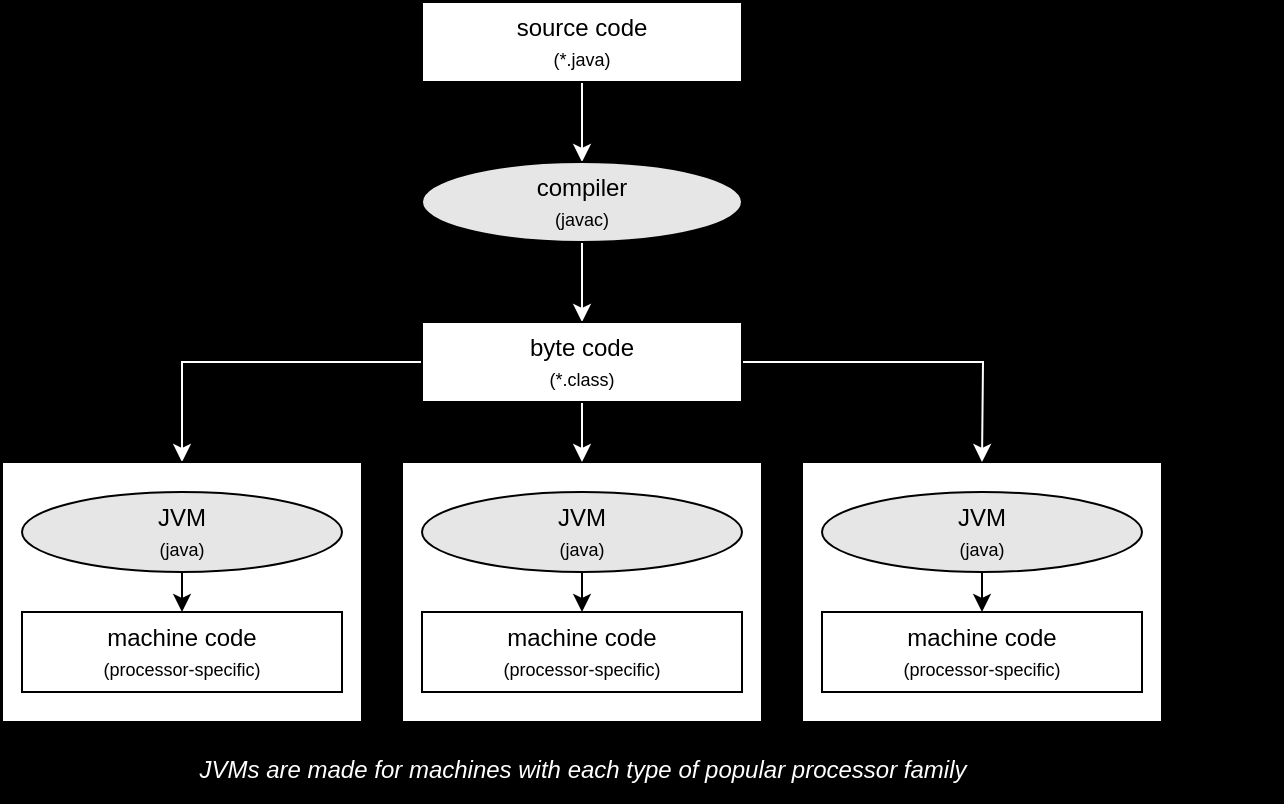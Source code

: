 <mxfile version="12.6.1" type="github">
  <diagram id="EbZ6AaWoSytdkOAhNTK9" name="Page-1">
    <mxGraphModel dx="1681" dy="611" grid="1" gridSize="10" guides="1" tooltips="1" connect="1" arrows="1" fold="1" page="0" pageScale="1" pageWidth="850" pageHeight="1100" background="#000000" math="0" shadow="0">
      <root>
        <mxCell id="0"/>
        <mxCell id="1" parent="0"/>
        <mxCell id="P90ATOuqphbmk_Rswc86-12" value="" style="group" vertex="1" connectable="0" parent="1">
          <mxGeometry x="-510" y="250" width="180" height="130" as="geometry"/>
        </mxCell>
        <mxCell id="P90ATOuqphbmk_Rswc86-13" value="" style="rounded=0;whiteSpace=wrap;html=1;" vertex="1" parent="P90ATOuqphbmk_Rswc86-12">
          <mxGeometry width="180" height="130" as="geometry"/>
        </mxCell>
        <mxCell id="P90ATOuqphbmk_Rswc86-30" style="edgeStyle=orthogonalEdgeStyle;rounded=0;orthogonalLoop=1;jettySize=auto;html=1;exitX=0.5;exitY=1;exitDx=0;exitDy=0;entryX=0.5;entryY=0;entryDx=0;entryDy=0;" edge="1" parent="P90ATOuqphbmk_Rswc86-12" source="P90ATOuqphbmk_Rswc86-14" target="P90ATOuqphbmk_Rswc86-15">
          <mxGeometry relative="1" as="geometry"/>
        </mxCell>
        <mxCell id="P90ATOuqphbmk_Rswc86-14" value="JVM&lt;br&gt;&lt;font style=&quot;font-size: 9px&quot;&gt;(java)&lt;/font&gt;" style="ellipse;whiteSpace=wrap;html=1;fillColor=#E6E6E6;" vertex="1" parent="P90ATOuqphbmk_Rswc86-12">
          <mxGeometry x="10" y="15" width="160" height="40" as="geometry"/>
        </mxCell>
        <mxCell id="P90ATOuqphbmk_Rswc86-15" value="machine code&lt;br&gt;&lt;font style=&quot;font-size: 9px&quot;&gt;(processor-specific)&lt;/font&gt;" style="rounded=0;whiteSpace=wrap;html=1;" vertex="1" parent="P90ATOuqphbmk_Rswc86-12">
          <mxGeometry x="10" y="75" width="160" height="40" as="geometry"/>
        </mxCell>
        <mxCell id="P90ATOuqphbmk_Rswc86-17" value="" style="group" vertex="1" connectable="0" parent="1">
          <mxGeometry x="-310" y="250" width="180" height="130" as="geometry"/>
        </mxCell>
        <mxCell id="P90ATOuqphbmk_Rswc86-18" value="" style="rounded=0;whiteSpace=wrap;html=1;" vertex="1" parent="P90ATOuqphbmk_Rswc86-17">
          <mxGeometry width="180" height="130" as="geometry"/>
        </mxCell>
        <mxCell id="P90ATOuqphbmk_Rswc86-32" style="edgeStyle=orthogonalEdgeStyle;rounded=0;orthogonalLoop=1;jettySize=auto;html=1;exitX=0.5;exitY=1;exitDx=0;exitDy=0;entryX=0.5;entryY=0;entryDx=0;entryDy=0;" edge="1" parent="P90ATOuqphbmk_Rswc86-17" source="P90ATOuqphbmk_Rswc86-19" target="P90ATOuqphbmk_Rswc86-20">
          <mxGeometry relative="1" as="geometry"/>
        </mxCell>
        <mxCell id="P90ATOuqphbmk_Rswc86-19" value="JVM&lt;br&gt;&lt;font style=&quot;font-size: 9px&quot;&gt;(java)&lt;/font&gt;" style="ellipse;whiteSpace=wrap;html=1;fillColor=#E6E6E6;" vertex="1" parent="P90ATOuqphbmk_Rswc86-17">
          <mxGeometry x="10" y="15" width="160" height="40" as="geometry"/>
        </mxCell>
        <mxCell id="P90ATOuqphbmk_Rswc86-20" value="machine code&lt;br&gt;&lt;font style=&quot;font-size: 9px&quot;&gt;(processor-specific)&lt;/font&gt;" style="rounded=0;whiteSpace=wrap;html=1;" vertex="1" parent="P90ATOuqphbmk_Rswc86-17">
          <mxGeometry x="10" y="75" width="160" height="40" as="geometry"/>
        </mxCell>
        <mxCell id="P90ATOuqphbmk_Rswc86-21" value="" style="edgeStyle=orthogonalEdgeStyle;rounded=0;orthogonalLoop=1;jettySize=auto;html=1;strokeColor=#FFFFFF;" edge="1" parent="1" source="P90ATOuqphbmk_Rswc86-1" target="P90ATOuqphbmk_Rswc86-2">
          <mxGeometry relative="1" as="geometry"/>
        </mxCell>
        <mxCell id="P90ATOuqphbmk_Rswc86-1" value="source code&lt;br&gt;&lt;font style=&quot;font-size: 9px&quot;&gt;(*.java)&lt;/font&gt;" style="rounded=0;whiteSpace=wrap;html=1;" vertex="1" parent="1">
          <mxGeometry x="-500" y="20" width="160" height="40" as="geometry"/>
        </mxCell>
        <mxCell id="P90ATOuqphbmk_Rswc86-22" value="" style="edgeStyle=orthogonalEdgeStyle;rounded=0;orthogonalLoop=1;jettySize=auto;html=1;strokeColor=#FFFFFF;" edge="1" parent="1" source="P90ATOuqphbmk_Rswc86-2" target="P90ATOuqphbmk_Rswc86-3">
          <mxGeometry relative="1" as="geometry"/>
        </mxCell>
        <mxCell id="P90ATOuqphbmk_Rswc86-2" value="compiler&lt;br&gt;&lt;font style=&quot;font-size: 9px&quot;&gt;(javac)&lt;/font&gt;" style="ellipse;whiteSpace=wrap;html=1;fillColor=#E6E6E6;" vertex="1" parent="1">
          <mxGeometry x="-500" y="100" width="160" height="40" as="geometry"/>
        </mxCell>
        <mxCell id="P90ATOuqphbmk_Rswc86-24" style="edgeStyle=orthogonalEdgeStyle;rounded=0;orthogonalLoop=1;jettySize=auto;html=1;exitX=0;exitY=0.5;exitDx=0;exitDy=0;strokeColor=#FFFFFF;entryX=0.5;entryY=0;entryDx=0;entryDy=0;" edge="1" parent="1" source="P90ATOuqphbmk_Rswc86-3" target="P90ATOuqphbmk_Rswc86-10">
          <mxGeometry relative="1" as="geometry"/>
        </mxCell>
        <mxCell id="P90ATOuqphbmk_Rswc86-25" style="edgeStyle=orthogonalEdgeStyle;rounded=0;orthogonalLoop=1;jettySize=auto;html=1;exitX=0.5;exitY=1;exitDx=0;exitDy=0;strokeColor=#FFFFFF;" edge="1" parent="1" source="P90ATOuqphbmk_Rswc86-3">
          <mxGeometry relative="1" as="geometry">
            <mxPoint x="-420" y="250" as="targetPoint"/>
          </mxGeometry>
        </mxCell>
        <mxCell id="P90ATOuqphbmk_Rswc86-26" style="edgeStyle=orthogonalEdgeStyle;rounded=0;orthogonalLoop=1;jettySize=auto;html=1;exitX=1;exitY=0.5;exitDx=0;exitDy=0;strokeColor=#FFFFFF;" edge="1" parent="1" source="P90ATOuqphbmk_Rswc86-3">
          <mxGeometry relative="1" as="geometry">
            <mxPoint x="-220" y="250" as="targetPoint"/>
          </mxGeometry>
        </mxCell>
        <mxCell id="P90ATOuqphbmk_Rswc86-3" value="byte code&lt;br&gt;&lt;font style=&quot;font-size: 9px&quot;&gt;(*.class)&lt;/font&gt;" style="rounded=0;whiteSpace=wrap;html=1;" vertex="1" parent="1">
          <mxGeometry x="-500" y="180" width="160" height="40" as="geometry"/>
        </mxCell>
        <mxCell id="P90ATOuqphbmk_Rswc86-34" value="&lt;font style=&quot;font-size: 42px&quot;&gt;...&lt;/font&gt;" style="text;html=1;align=center;verticalAlign=middle;resizable=0;points=[];autosize=1;" vertex="1" parent="1">
          <mxGeometry x="-120" y="290" width="50" height="30" as="geometry"/>
        </mxCell>
        <mxCell id="P90ATOuqphbmk_Rswc86-37" value="" style="group" vertex="1" connectable="0" parent="1">
          <mxGeometry x="-710" y="250" width="180" height="130" as="geometry"/>
        </mxCell>
        <mxCell id="P90ATOuqphbmk_Rswc86-10" value="" style="rounded=0;whiteSpace=wrap;html=1;" vertex="1" parent="P90ATOuqphbmk_Rswc86-37">
          <mxGeometry width="180" height="130" as="geometry"/>
        </mxCell>
        <mxCell id="P90ATOuqphbmk_Rswc86-4" value="JVM&lt;br&gt;&lt;font style=&quot;font-size: 9px&quot;&gt;(java)&lt;/font&gt;" style="ellipse;whiteSpace=wrap;html=1;fillColor=#E6E6E6;" vertex="1" parent="P90ATOuqphbmk_Rswc86-37">
          <mxGeometry x="10" y="15" width="160" height="40" as="geometry"/>
        </mxCell>
        <mxCell id="P90ATOuqphbmk_Rswc86-7" value="machine code&lt;br&gt;&lt;font style=&quot;font-size: 9px&quot;&gt;(processor-specific)&lt;/font&gt;" style="rounded=0;whiteSpace=wrap;html=1;" vertex="1" parent="P90ATOuqphbmk_Rswc86-37">
          <mxGeometry x="10" y="75" width="160" height="40" as="geometry"/>
        </mxCell>
        <mxCell id="P90ATOuqphbmk_Rswc86-29" style="edgeStyle=orthogonalEdgeStyle;rounded=0;orthogonalLoop=1;jettySize=auto;html=1;exitX=0.5;exitY=1;exitDx=0;exitDy=0;entryX=0.5;entryY=0;entryDx=0;entryDy=0;" edge="1" parent="P90ATOuqphbmk_Rswc86-37" source="P90ATOuqphbmk_Rswc86-4" target="P90ATOuqphbmk_Rswc86-7">
          <mxGeometry relative="1" as="geometry"/>
        </mxCell>
        <mxCell id="P90ATOuqphbmk_Rswc86-38" value="JVMs are made for machines with each type of popular processor family" style="text;html=1;align=center;fontStyle=2;fontColor=#FFFFFF;" vertex="1" parent="1">
          <mxGeometry x="-710" y="390" width="580" height="30" as="geometry"/>
        </mxCell>
      </root>
    </mxGraphModel>
  </diagram>
</mxfile>
